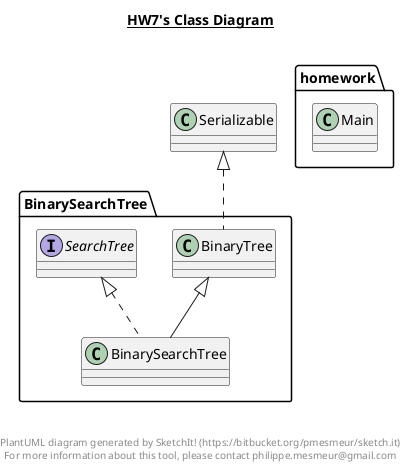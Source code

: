 @startuml

title __HW7's Class Diagram__\n

  namespace BinarySearchTree {
    class BinarySearchTree.BinarySearchTree {
    }
  }
  

  namespace BinarySearchTree {
    class BinarySearchTree.BinaryTree {
    }
  }
  

  namespace BinarySearchTree {
    interface BinarySearchTree.SearchTree {
    }
  }
  

  namespace homework {
    class homework.Main {
    }
  }
  

  BinarySearchTree.BinarySearchTree .up.|> BinarySearchTree.SearchTree
  BinarySearchTree.BinarySearchTree -up-|> BinarySearchTree.BinaryTree
  BinarySearchTree.BinaryTree .up.|> Serializable


right footer


PlantUML diagram generated by SketchIt! (https://bitbucket.org/pmesmeur/sketch.it)
For more information about this tool, please contact philippe.mesmeur@gmail.com
endfooter

@enduml
